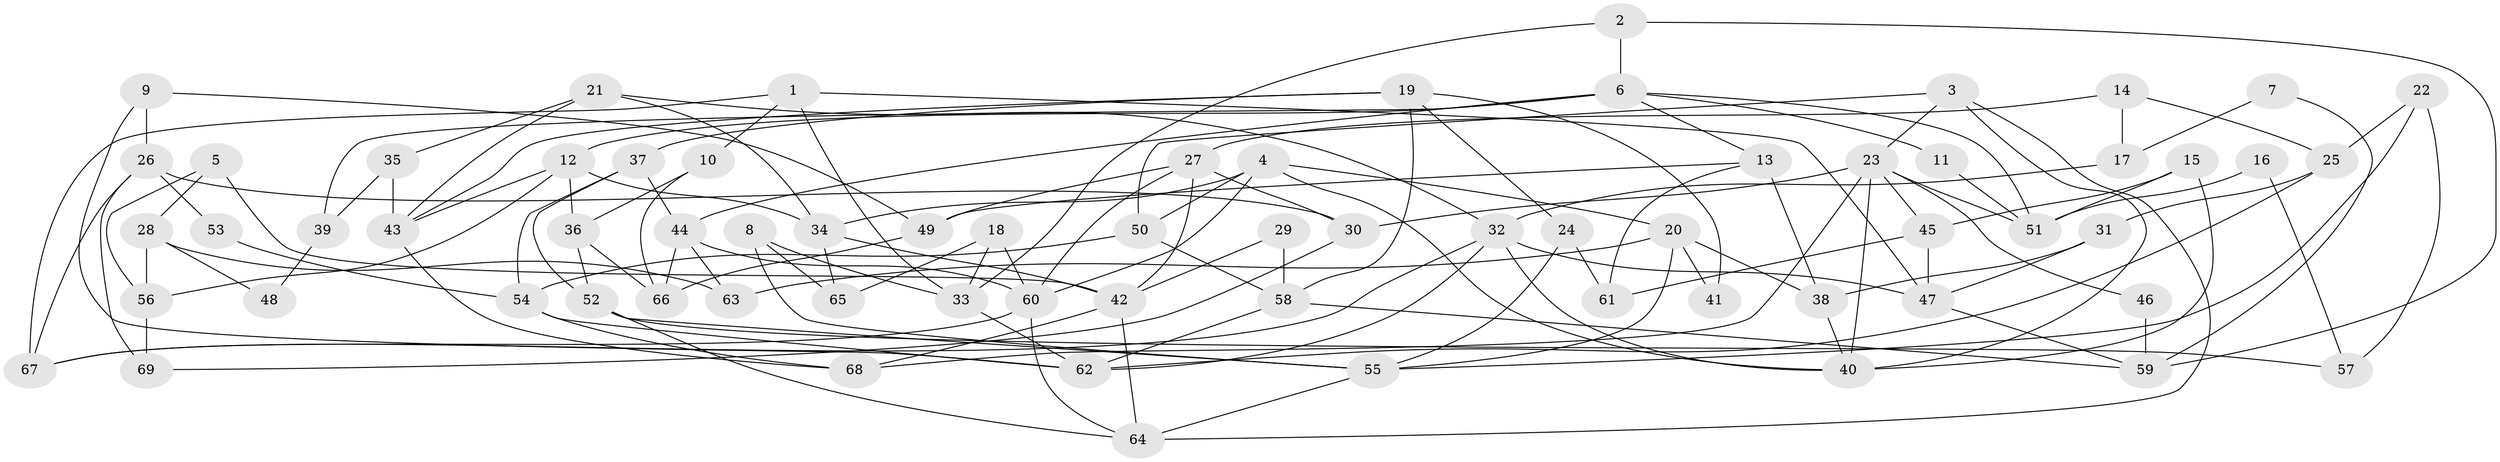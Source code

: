 // Generated by graph-tools (version 1.1) at 2025/49/03/09/25 04:49:35]
// undirected, 69 vertices, 138 edges
graph export_dot {
graph [start="1"]
  node [color=gray90,style=filled];
  1;
  2;
  3;
  4;
  5;
  6;
  7;
  8;
  9;
  10;
  11;
  12;
  13;
  14;
  15;
  16;
  17;
  18;
  19;
  20;
  21;
  22;
  23;
  24;
  25;
  26;
  27;
  28;
  29;
  30;
  31;
  32;
  33;
  34;
  35;
  36;
  37;
  38;
  39;
  40;
  41;
  42;
  43;
  44;
  45;
  46;
  47;
  48;
  49;
  50;
  51;
  52;
  53;
  54;
  55;
  56;
  57;
  58;
  59;
  60;
  61;
  62;
  63;
  64;
  65;
  66;
  67;
  68;
  69;
  1 -- 47;
  1 -- 67;
  1 -- 10;
  1 -- 33;
  2 -- 33;
  2 -- 6;
  2 -- 59;
  3 -- 64;
  3 -- 50;
  3 -- 23;
  3 -- 40;
  4 -- 60;
  4 -- 40;
  4 -- 20;
  4 -- 34;
  4 -- 50;
  5 -- 42;
  5 -- 56;
  5 -- 28;
  6 -- 44;
  6 -- 12;
  6 -- 11;
  6 -- 13;
  6 -- 39;
  6 -- 51;
  7 -- 59;
  7 -- 17;
  8 -- 55;
  8 -- 33;
  8 -- 65;
  9 -- 62;
  9 -- 26;
  9 -- 49;
  10 -- 66;
  10 -- 36;
  11 -- 51;
  12 -- 34;
  12 -- 36;
  12 -- 43;
  12 -- 56;
  13 -- 61;
  13 -- 38;
  13 -- 49;
  14 -- 25;
  14 -- 27;
  14 -- 17;
  15 -- 45;
  15 -- 40;
  15 -- 51;
  16 -- 51;
  16 -- 57;
  17 -- 32;
  18 -- 33;
  18 -- 65;
  18 -- 60;
  19 -- 37;
  19 -- 58;
  19 -- 24;
  19 -- 41;
  19 -- 43;
  20 -- 38;
  20 -- 41;
  20 -- 55;
  20 -- 63;
  21 -- 43;
  21 -- 34;
  21 -- 32;
  21 -- 35;
  22 -- 55;
  22 -- 25;
  22 -- 57;
  23 -- 51;
  23 -- 30;
  23 -- 40;
  23 -- 45;
  23 -- 46;
  23 -- 68;
  24 -- 55;
  24 -- 61;
  25 -- 31;
  25 -- 62;
  26 -- 67;
  26 -- 30;
  26 -- 53;
  26 -- 69;
  27 -- 60;
  27 -- 49;
  27 -- 30;
  27 -- 42;
  28 -- 56;
  28 -- 48;
  28 -- 63;
  29 -- 42;
  29 -- 58;
  30 -- 69;
  31 -- 38;
  31 -- 47;
  32 -- 40;
  32 -- 47;
  32 -- 62;
  32 -- 67;
  33 -- 62;
  34 -- 42;
  34 -- 65;
  35 -- 43;
  35 -- 39;
  36 -- 66;
  36 -- 52;
  37 -- 44;
  37 -- 52;
  37 -- 54;
  38 -- 40;
  39 -- 48;
  42 -- 68;
  42 -- 64;
  43 -- 68;
  44 -- 63;
  44 -- 60;
  44 -- 66;
  45 -- 47;
  45 -- 61;
  46 -- 59;
  47 -- 59;
  49 -- 66;
  50 -- 54;
  50 -- 58;
  52 -- 64;
  52 -- 55;
  52 -- 57;
  53 -- 54;
  54 -- 68;
  54 -- 62;
  55 -- 64;
  56 -- 69;
  58 -- 62;
  58 -- 59;
  60 -- 64;
  60 -- 67;
}
